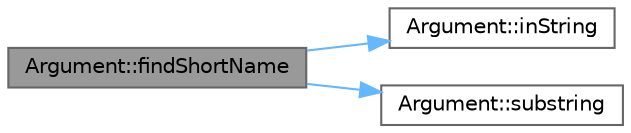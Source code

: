 digraph "Argument::findShortName"
{
 // INTERACTIVE_SVG=YES
 // LATEX_PDF_SIZE
  bgcolor="transparent";
  edge [fontname=Helvetica,fontsize=10,labelfontname=Helvetica,labelfontsize=10];
  node [fontname=Helvetica,fontsize=10,shape=box,height=0.2,width=0.4];
  rankdir="LR";
  Node1 [label="Argument::findShortName",height=0.2,width=0.4,color="gray40", fillcolor="grey60", style="filled", fontcolor="black",tooltip=" "];
  Node1 -> Node2 [color="steelblue1",style="solid"];
  Node2 [label="Argument::inString",height=0.2,width=0.4,color="grey40", fillcolor="white", style="filled",URL="$class_argument.html#af21c1965c64a5f3984cbf42bcf1eec5f",tooltip=" "];
  Node1 -> Node3 [color="steelblue1",style="solid"];
  Node3 [label="Argument::substring",height=0.2,width=0.4,color="grey40", fillcolor="white", style="filled",URL="$class_argument.html#a8f98fbce9e55886c0b3a84c6f92572e5",tooltip=" "];
}
